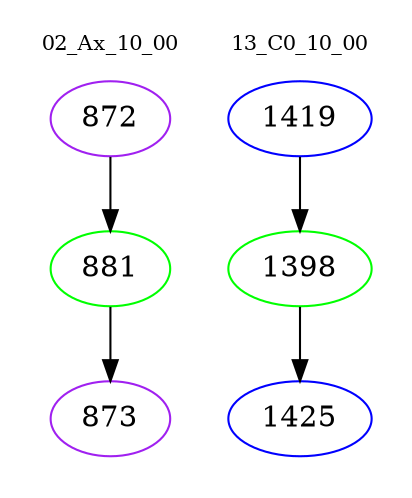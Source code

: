digraph{
subgraph cluster_0 {
color = white
label = "02_Ax_10_00";
fontsize=10;
T0_872 [label="872", color="purple"]
T0_872 -> T0_881 [color="black"]
T0_881 [label="881", color="green"]
T0_881 -> T0_873 [color="black"]
T0_873 [label="873", color="purple"]
}
subgraph cluster_1 {
color = white
label = "13_C0_10_00";
fontsize=10;
T1_1419 [label="1419", color="blue"]
T1_1419 -> T1_1398 [color="black"]
T1_1398 [label="1398", color="green"]
T1_1398 -> T1_1425 [color="black"]
T1_1425 [label="1425", color="blue"]
}
}
